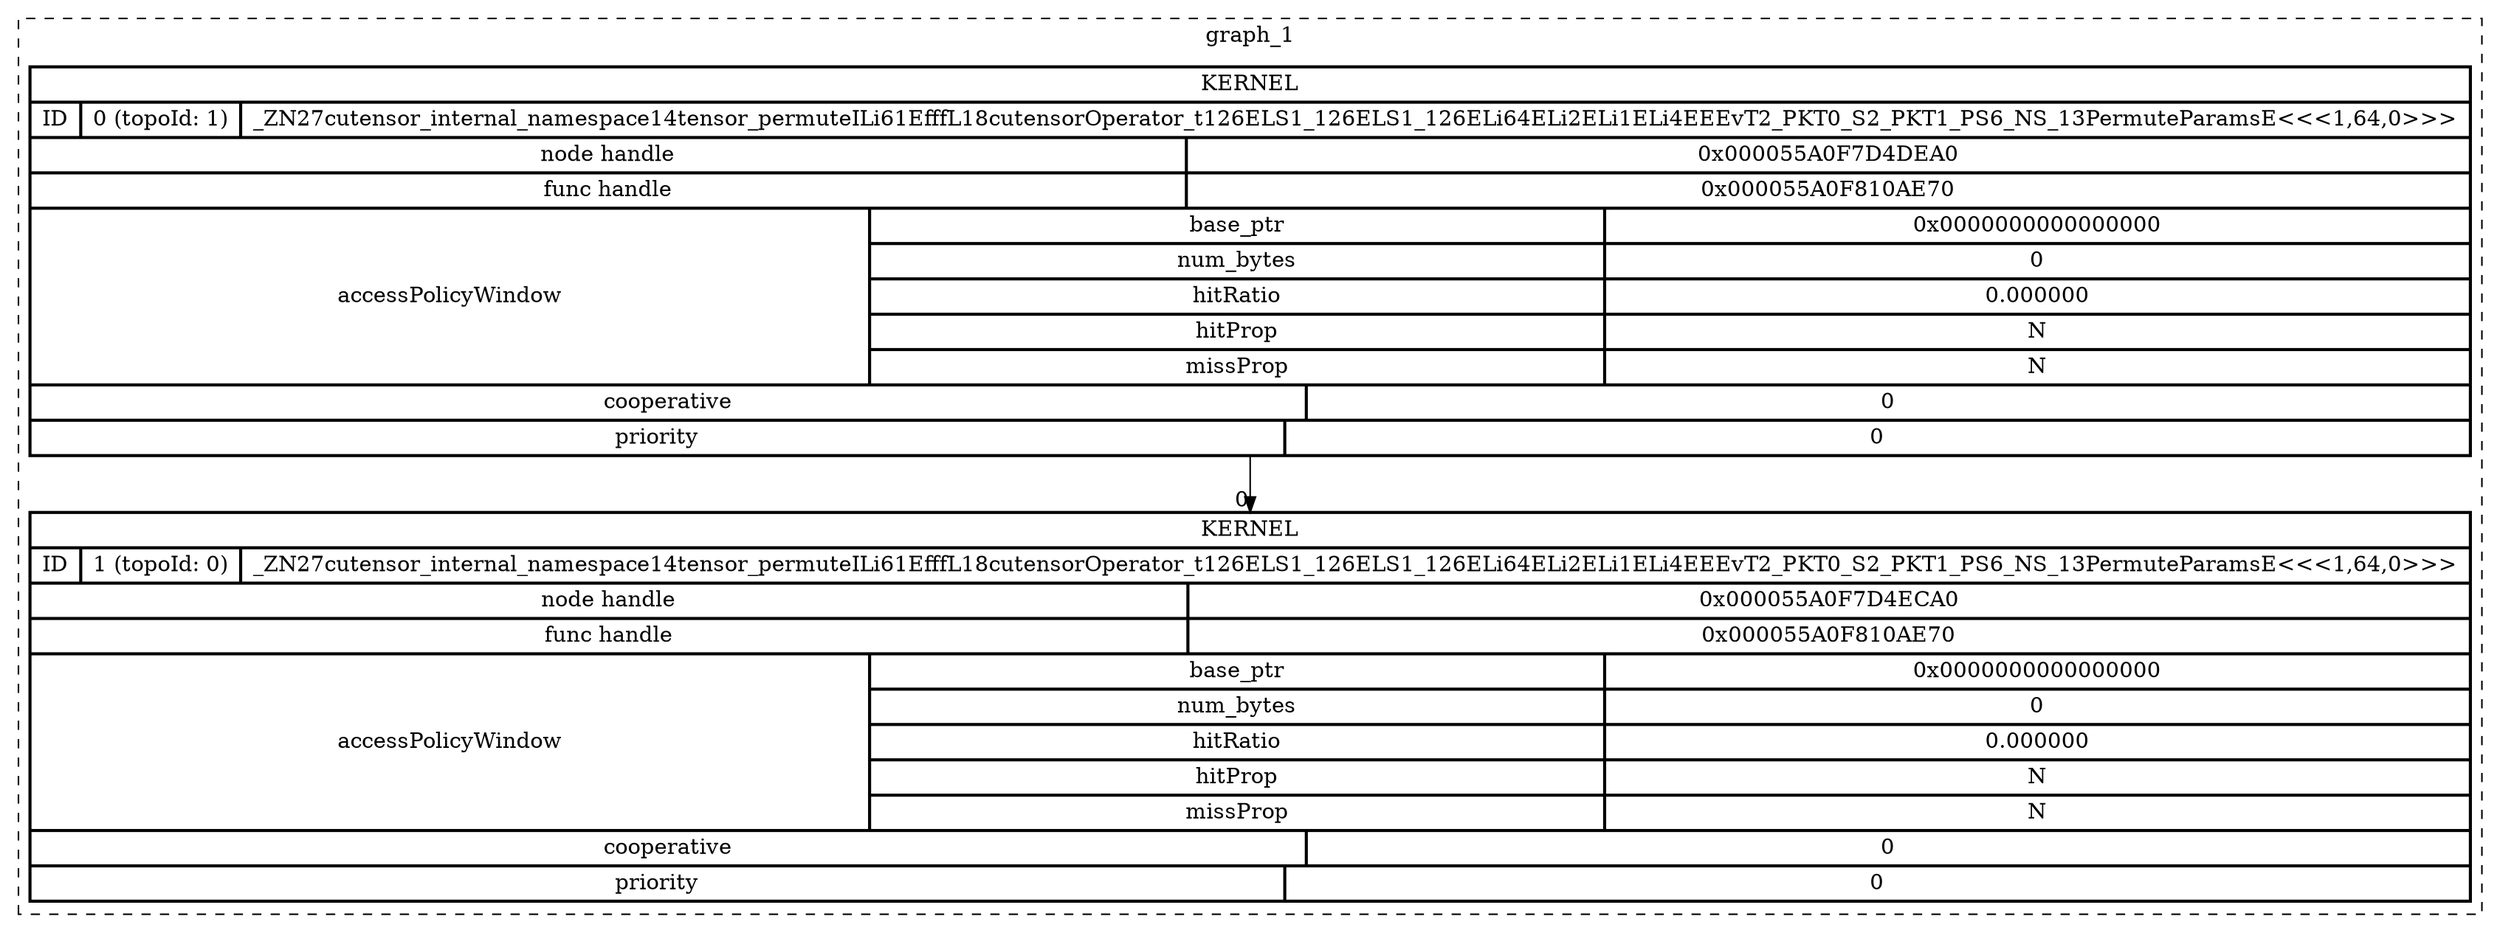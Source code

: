 digraph dot {
subgraph cluster_1 {
label="graph_1" graph[style="dashed"];
"graph_1_node_0"[style="bold" shape="record" label="{KERNEL
| {ID | 0 (topoId: 1) | _ZN27cutensor_internal_namespace14tensor_permuteILi61EfffL18cutensorOperator_t126ELS1_126ELS1_126ELi64ELi2ELi1ELi4EEEvT2_PKT0_S2_PKT1_PS6_NS_13PermuteParamsE\<\<\<1,64,0\>\>\>}
| {{node handle | func handle} | {0x000055A0F7D4DEA0 | 0x000055A0F810AE70}}
| {accessPolicyWindow | {base_ptr | num_bytes | hitRatio | hitProp | missProp} | {0x0000000000000000 | 0 | 0.000000 | N | N}}
| {cooperative | 0}
| {priority | 0}
}"];

"graph_1_node_1"[style="bold" shape="record" label="{KERNEL
| {ID | 1 (topoId: 0) | _ZN27cutensor_internal_namespace14tensor_permuteILi61EfffL18cutensorOperator_t126ELS1_126ELS1_126ELi64ELi2ELi1ELi4EEEvT2_PKT0_S2_PKT1_PS6_NS_13PermuteParamsE\<\<\<1,64,0\>\>\>}
| {{node handle | func handle} | {0x000055A0F7D4ECA0 | 0x000055A0F810AE70}}
| {accessPolicyWindow | {base_ptr | num_bytes | hitRatio | hitProp | missProp} | {0x0000000000000000 | 0 | 0.000000 | N | N}}
| {cooperative | 0}
| {priority | 0}
}"];

"graph_1_node_0" -> "graph_1_node_1" [headlabel=0];
}
}
